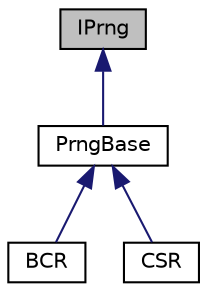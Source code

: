 digraph "IPrng"
{
 // LATEX_PDF_SIZE
  edge [fontname="Helvetica",fontsize="10",labelfontname="Helvetica",labelfontsize="10"];
  node [fontname="Helvetica",fontsize="10",shape=record];
  Node1 [label="IPrng",height=0.2,width=0.4,color="black", fillcolor="grey75", style="filled", fontcolor="black",tooltip="The PRNG virtual interface class."];
  Node1 -> Node2 [dir="back",color="midnightblue",fontsize="10",style="solid",fontname="Helvetica"];
  Node2 [label="PrngBase",height=0.2,width=0.4,color="black", fillcolor="white", style="filled",URL="$class_prng_base.html",tooltip="The PRNG base class; this is not an operable class"];
  Node2 -> Node3 [dir="back",color="midnightblue",fontsize="10",style="solid",fontname="Helvetica"];
  Node3 [label="BCR",height=0.2,width=0.4,color="black", fillcolor="white", style="filled",URL="$class_b_c_r.html",tooltip="An implementation of a Block cipher Counter mode PRNG."];
  Node2 -> Node4 [dir="back",color="midnightblue",fontsize="10",style="solid",fontname="Helvetica"];
  Node4 [label="CSR",height=0.2,width=0.4,color="black", fillcolor="white", style="filled",URL="$class_c_s_r.html",tooltip="An implementation of an cSHAKE based PRNG."];
}
